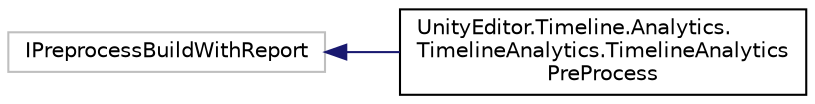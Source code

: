 digraph "Graphical Class Hierarchy"
{
 // LATEX_PDF_SIZE
  edge [fontname="Helvetica",fontsize="10",labelfontname="Helvetica",labelfontsize="10"];
  node [fontname="Helvetica",fontsize="10",shape=record];
  rankdir="LR";
  Node611 [label="IPreprocessBuildWithReport",height=0.2,width=0.4,color="grey75", fillcolor="white", style="filled",tooltip=" "];
  Node611 -> Node0 [dir="back",color="midnightblue",fontsize="10",style="solid",fontname="Helvetica"];
  Node0 [label="UnityEditor.Timeline.Analytics.\lTimelineAnalytics.TimelineAnalytics\lPreProcess",height=0.2,width=0.4,color="black", fillcolor="white", style="filled",URL="$class_unity_editor_1_1_timeline_1_1_analytics_1_1_timeline_analytics_1_1_timeline_analytics_pre_process.html",tooltip=" "];
}
